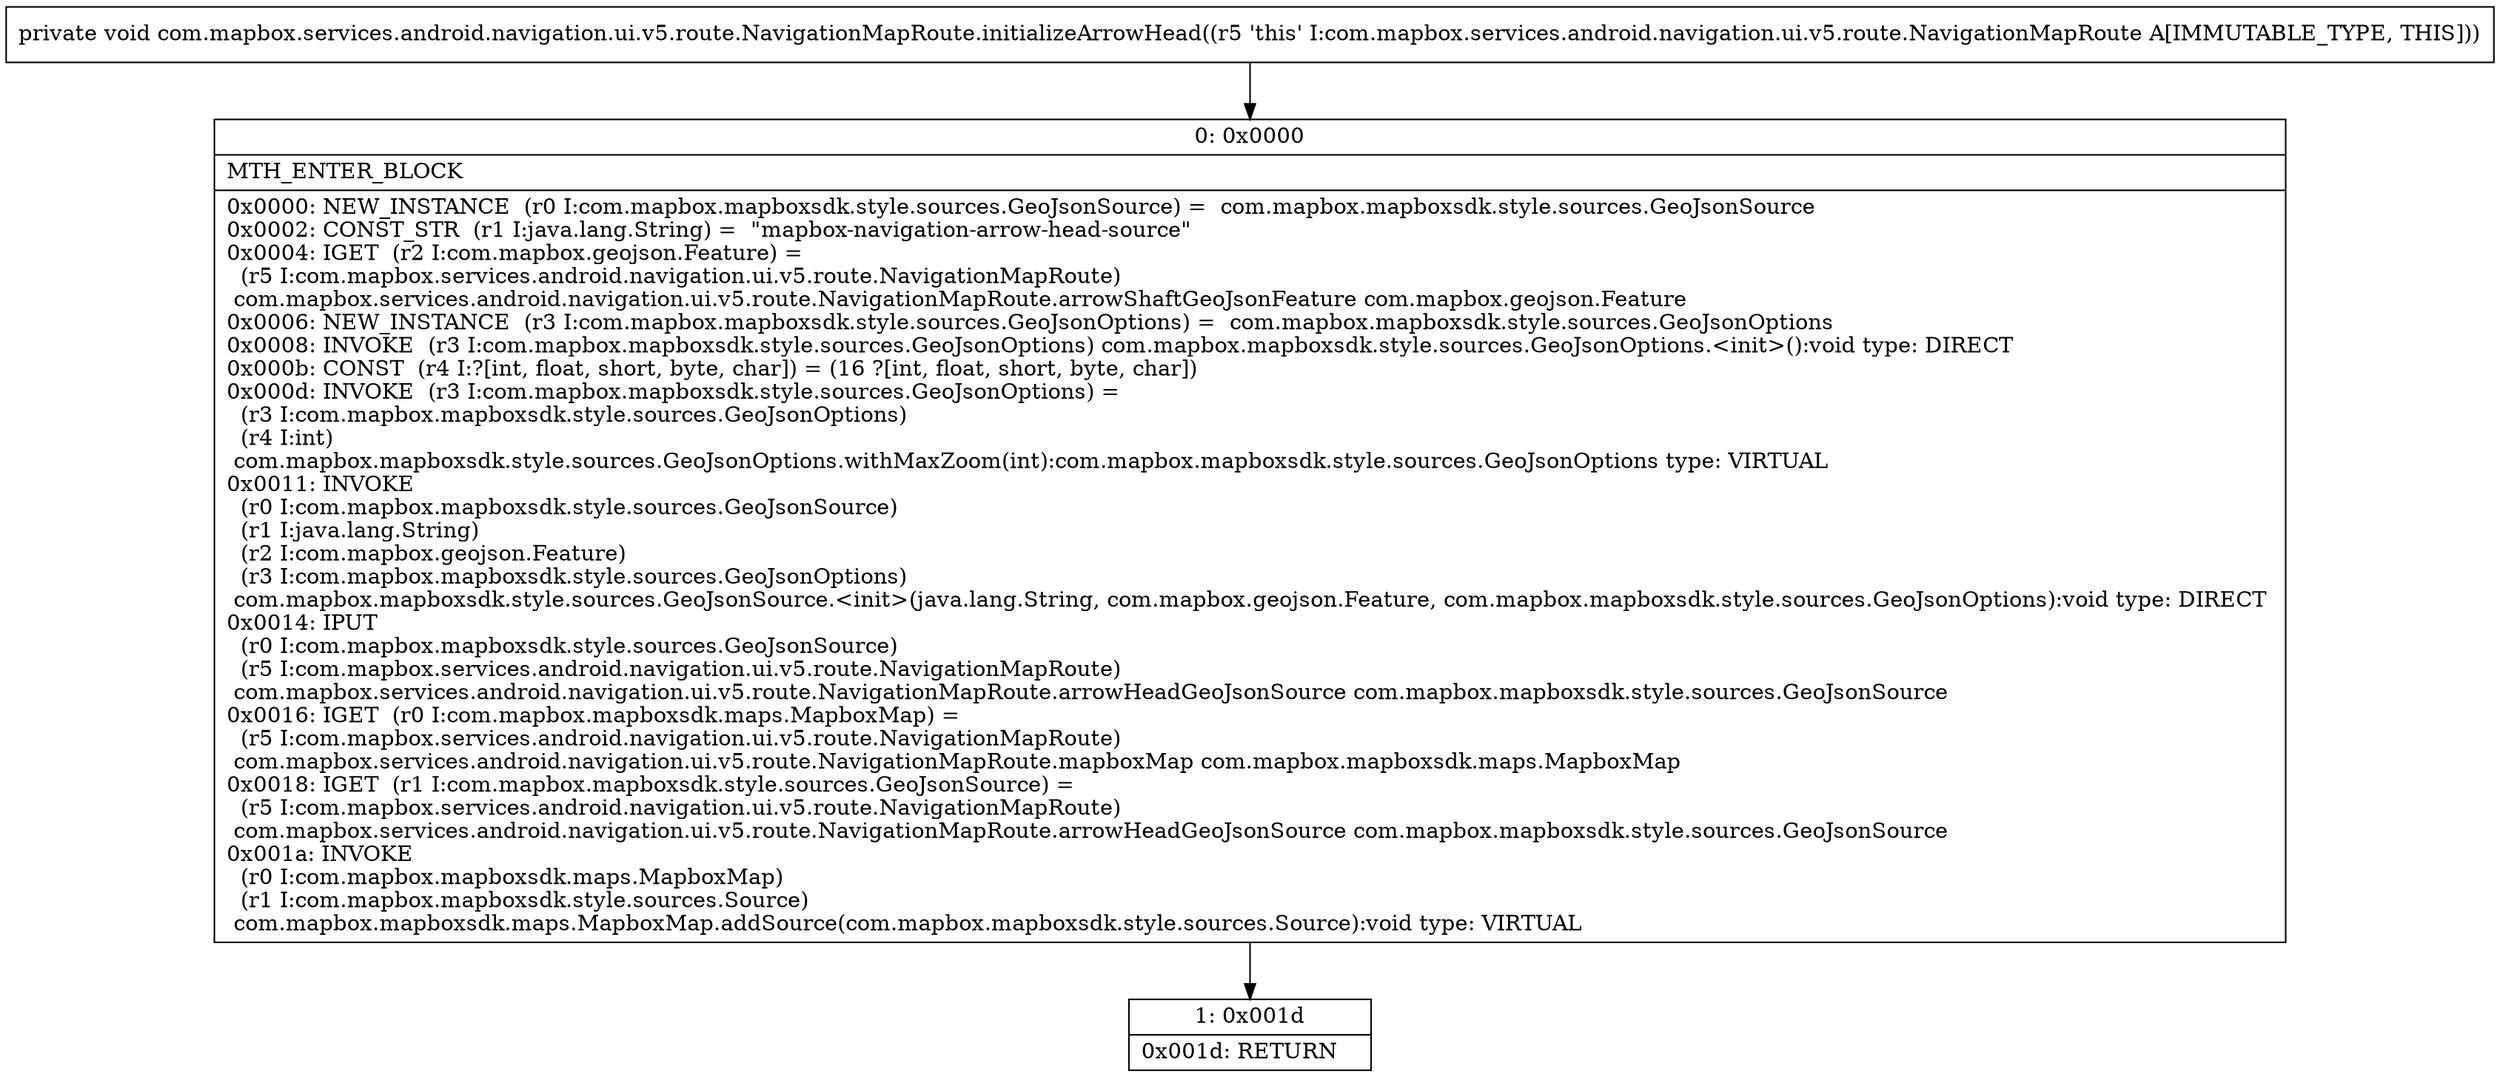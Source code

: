 digraph "CFG forcom.mapbox.services.android.navigation.ui.v5.route.NavigationMapRoute.initializeArrowHead()V" {
Node_0 [shape=record,label="{0\:\ 0x0000|MTH_ENTER_BLOCK\l|0x0000: NEW_INSTANCE  (r0 I:com.mapbox.mapboxsdk.style.sources.GeoJsonSource) =  com.mapbox.mapboxsdk.style.sources.GeoJsonSource \l0x0002: CONST_STR  (r1 I:java.lang.String) =  \"mapbox\-navigation\-arrow\-head\-source\" \l0x0004: IGET  (r2 I:com.mapbox.geojson.Feature) = \l  (r5 I:com.mapbox.services.android.navigation.ui.v5.route.NavigationMapRoute)\l com.mapbox.services.android.navigation.ui.v5.route.NavigationMapRoute.arrowShaftGeoJsonFeature com.mapbox.geojson.Feature \l0x0006: NEW_INSTANCE  (r3 I:com.mapbox.mapboxsdk.style.sources.GeoJsonOptions) =  com.mapbox.mapboxsdk.style.sources.GeoJsonOptions \l0x0008: INVOKE  (r3 I:com.mapbox.mapboxsdk.style.sources.GeoJsonOptions) com.mapbox.mapboxsdk.style.sources.GeoJsonOptions.\<init\>():void type: DIRECT \l0x000b: CONST  (r4 I:?[int, float, short, byte, char]) = (16 ?[int, float, short, byte, char]) \l0x000d: INVOKE  (r3 I:com.mapbox.mapboxsdk.style.sources.GeoJsonOptions) = \l  (r3 I:com.mapbox.mapboxsdk.style.sources.GeoJsonOptions)\l  (r4 I:int)\l com.mapbox.mapboxsdk.style.sources.GeoJsonOptions.withMaxZoom(int):com.mapbox.mapboxsdk.style.sources.GeoJsonOptions type: VIRTUAL \l0x0011: INVOKE  \l  (r0 I:com.mapbox.mapboxsdk.style.sources.GeoJsonSource)\l  (r1 I:java.lang.String)\l  (r2 I:com.mapbox.geojson.Feature)\l  (r3 I:com.mapbox.mapboxsdk.style.sources.GeoJsonOptions)\l com.mapbox.mapboxsdk.style.sources.GeoJsonSource.\<init\>(java.lang.String, com.mapbox.geojson.Feature, com.mapbox.mapboxsdk.style.sources.GeoJsonOptions):void type: DIRECT \l0x0014: IPUT  \l  (r0 I:com.mapbox.mapboxsdk.style.sources.GeoJsonSource)\l  (r5 I:com.mapbox.services.android.navigation.ui.v5.route.NavigationMapRoute)\l com.mapbox.services.android.navigation.ui.v5.route.NavigationMapRoute.arrowHeadGeoJsonSource com.mapbox.mapboxsdk.style.sources.GeoJsonSource \l0x0016: IGET  (r0 I:com.mapbox.mapboxsdk.maps.MapboxMap) = \l  (r5 I:com.mapbox.services.android.navigation.ui.v5.route.NavigationMapRoute)\l com.mapbox.services.android.navigation.ui.v5.route.NavigationMapRoute.mapboxMap com.mapbox.mapboxsdk.maps.MapboxMap \l0x0018: IGET  (r1 I:com.mapbox.mapboxsdk.style.sources.GeoJsonSource) = \l  (r5 I:com.mapbox.services.android.navigation.ui.v5.route.NavigationMapRoute)\l com.mapbox.services.android.navigation.ui.v5.route.NavigationMapRoute.arrowHeadGeoJsonSource com.mapbox.mapboxsdk.style.sources.GeoJsonSource \l0x001a: INVOKE  \l  (r0 I:com.mapbox.mapboxsdk.maps.MapboxMap)\l  (r1 I:com.mapbox.mapboxsdk.style.sources.Source)\l com.mapbox.mapboxsdk.maps.MapboxMap.addSource(com.mapbox.mapboxsdk.style.sources.Source):void type: VIRTUAL \l}"];
Node_1 [shape=record,label="{1\:\ 0x001d|0x001d: RETURN   \l}"];
MethodNode[shape=record,label="{private void com.mapbox.services.android.navigation.ui.v5.route.NavigationMapRoute.initializeArrowHead((r5 'this' I:com.mapbox.services.android.navigation.ui.v5.route.NavigationMapRoute A[IMMUTABLE_TYPE, THIS])) }"];
MethodNode -> Node_0;
Node_0 -> Node_1;
}

